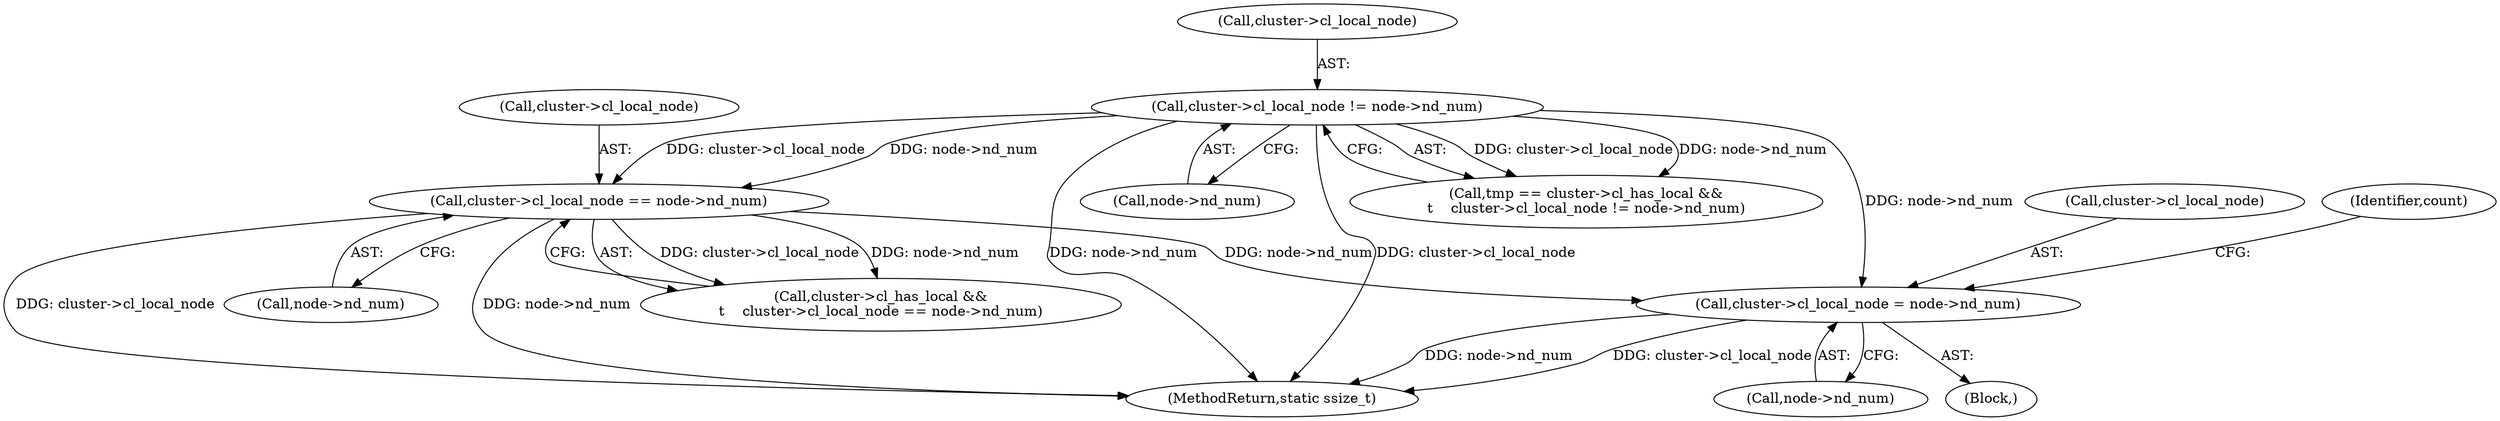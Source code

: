 digraph "0_linux_853bc26a7ea39e354b9f8889ae7ad1492ffa28d2_0@pointer" {
"1000254" [label="(Call,cluster->cl_local_node = node->nd_num)"];
"1000190" [label="(Call,cluster->cl_local_node != node->nd_num)"];
"1000224" [label="(Call,cluster->cl_local_node == node->nd_num)"];
"1000190" [label="(Call,cluster->cl_local_node != node->nd_num)"];
"1000220" [label="(Call,cluster->cl_has_local &&\n\t    cluster->cl_local_node == node->nd_num)"];
"1000191" [label="(Call,cluster->cl_local_node)"];
"1000255" [label="(Call,cluster->cl_local_node)"];
"1000225" [label="(Call,cluster->cl_local_node)"];
"1000258" [label="(Call,node->nd_num)"];
"1000248" [label="(Block,)"];
"1000224" [label="(Call,cluster->cl_local_node == node->nd_num)"];
"1000262" [label="(Identifier,count)"];
"1000254" [label="(Call,cluster->cl_local_node = node->nd_num)"];
"1000263" [label="(MethodReturn,static ssize_t)"];
"1000228" [label="(Call,node->nd_num)"];
"1000194" [label="(Call,node->nd_num)"];
"1000184" [label="(Call,tmp == cluster->cl_has_local &&\n\t    cluster->cl_local_node != node->nd_num)"];
"1000254" -> "1000248"  [label="AST: "];
"1000254" -> "1000258"  [label="CFG: "];
"1000255" -> "1000254"  [label="AST: "];
"1000258" -> "1000254"  [label="AST: "];
"1000262" -> "1000254"  [label="CFG: "];
"1000254" -> "1000263"  [label="DDG: cluster->cl_local_node"];
"1000254" -> "1000263"  [label="DDG: node->nd_num"];
"1000190" -> "1000254"  [label="DDG: node->nd_num"];
"1000224" -> "1000254"  [label="DDG: node->nd_num"];
"1000190" -> "1000184"  [label="AST: "];
"1000190" -> "1000194"  [label="CFG: "];
"1000191" -> "1000190"  [label="AST: "];
"1000194" -> "1000190"  [label="AST: "];
"1000184" -> "1000190"  [label="CFG: "];
"1000190" -> "1000263"  [label="DDG: node->nd_num"];
"1000190" -> "1000263"  [label="DDG: cluster->cl_local_node"];
"1000190" -> "1000184"  [label="DDG: cluster->cl_local_node"];
"1000190" -> "1000184"  [label="DDG: node->nd_num"];
"1000190" -> "1000224"  [label="DDG: cluster->cl_local_node"];
"1000190" -> "1000224"  [label="DDG: node->nd_num"];
"1000224" -> "1000220"  [label="AST: "];
"1000224" -> "1000228"  [label="CFG: "];
"1000225" -> "1000224"  [label="AST: "];
"1000228" -> "1000224"  [label="AST: "];
"1000220" -> "1000224"  [label="CFG: "];
"1000224" -> "1000263"  [label="DDG: cluster->cl_local_node"];
"1000224" -> "1000263"  [label="DDG: node->nd_num"];
"1000224" -> "1000220"  [label="DDG: cluster->cl_local_node"];
"1000224" -> "1000220"  [label="DDG: node->nd_num"];
}
